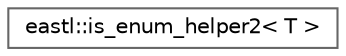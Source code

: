 digraph "类继承关系图"
{
 // LATEX_PDF_SIZE
  bgcolor="transparent";
  edge [fontname=Helvetica,fontsize=10,labelfontname=Helvetica,labelfontsize=10];
  node [fontname=Helvetica,fontsize=10,shape=box,height=0.2,width=0.4];
  rankdir="LR";
  Node0 [id="Node000000",label="eastl::is_enum_helper2\< T \>",height=0.2,width=0.4,color="grey40", fillcolor="white", style="filled",URL="$structeastl_1_1is__enum__helper2.html",tooltip=" "];
}
